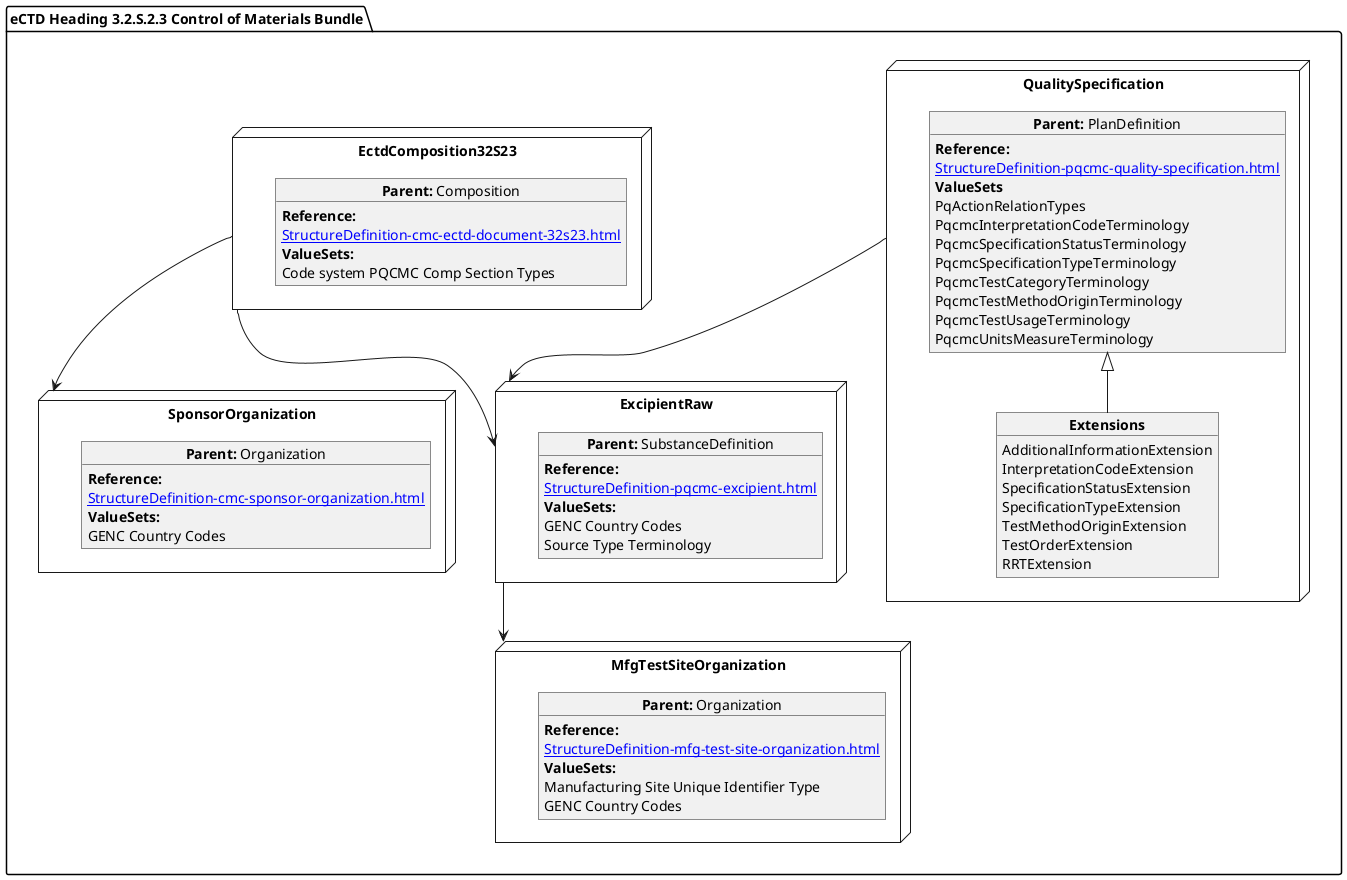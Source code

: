 @startuml
allowmixing
'Mixed model of use case and object
package "eCTD Heading 3.2.S.2.3 Control of Materials Bundle" as NODES {
  
  node "QualitySpecification" as N2 { 
      object "**Parent:** PlanDefinition" as obj2 {
          **Reference:**
      [[StructureDefinition-pqcmc-quality-specification.html]]
        **ValueSets**
        PqActionRelationTypes
        PqcmcInterpretationCodeTerminology
        PqcmcSpecificationStatusTerminology
        PqcmcSpecificationTypeTerminology
        PqcmcTestCategoryTerminology
        PqcmcTestMethodOriginTerminology
        PqcmcTestUsageTerminology
        PqcmcUnitsMeasureTerminology
    }
        object "**Extensions**" as objQSEx {
        AdditionalInformationExtension
        InterpretationCodeExtension
        SpecificationStatusExtension
        SpecificationTypeExtension
        TestMethodOriginExtension
        TestOrderExtension
        RRTExtension
    }
    obj2 <|-- objQSEx
}
  node "EctdComposition32S23" as N1 { 
      object "**Parent:** Composition" as obj1 {
          **Reference:**
      [[StructureDefinition-cmc-ectd-document-32s23.html]]
      **ValueSets:**
  Code system PQCMC Comp Section Types
    }
}

 node "SponsorOrganization" as NSO { 
      object "**Parent:** Organization" as objAu {
       **Reference:**
      [[StructureDefinition-cmc-sponsor-organization.html]]
        **ValueSets:**
        GENC Country Codes
    }
} 
  node "ExcipientRaw" as N21 { 
      object "**Parent:** SubstanceDefinition" as obj22 {
          **Reference:**
      [[StructureDefinition-pqcmc-excipient.html]]
        **ValueSets:**
          GENC Country Codes
          Source Type Terminology
    }
}
node "MfgTestSiteOrganization" as N21mfg { 
    object "**Parent:** Organization" as objTS  {
        **Reference:**
      [[StructureDefinition-mfg-test-site-organization.html]]
        **ValueSets:**
         Manufacturing Site Unique Identifier Type
         GENC Country Codes
    }
}

 

N1 --> N21
N2 --> N21
N1 --> NSO
N21 --> N21mfg
}
@enduml